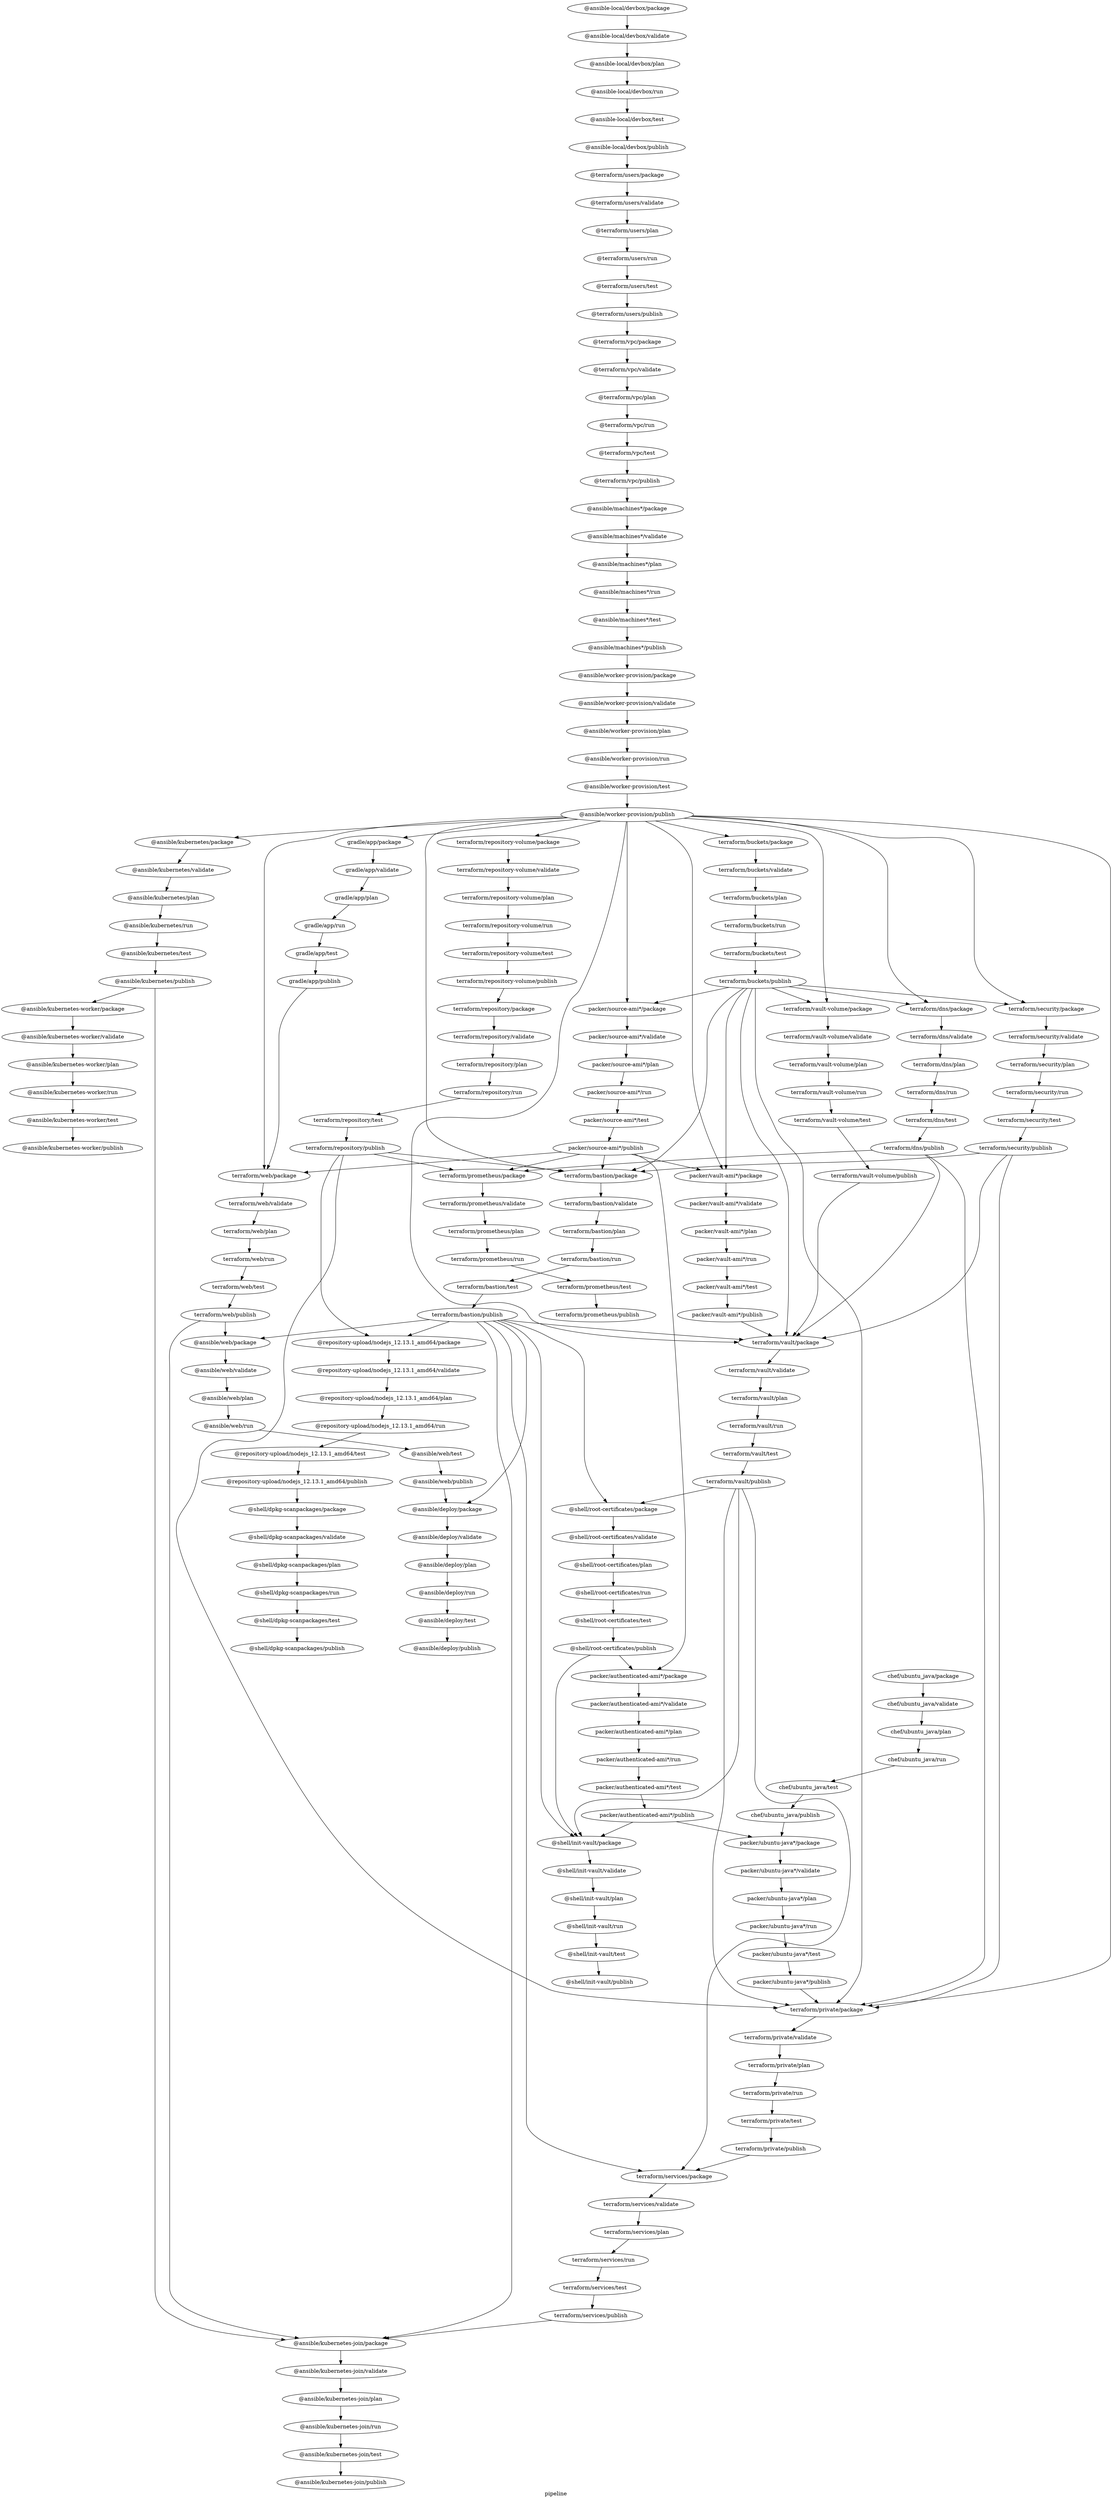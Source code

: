 digraph "G" {
label="pipeline";
rankdir=TB;
"packer/source-ami*/package";
"packer/source-ami*/validate";
"packer/source-ami*/plan";
"packer/source-ami*/run";
"packer/source-ami*/test";
"packer/source-ami*/publish";
"terraform/bastion/package";
"terraform/bastion/validate";
"terraform/bastion/plan";
"terraform/bastion/run";
"terraform/bastion/test";
"terraform/bastion/publish";
"packer/vault-ami*/package";
"packer/vault-ami*/validate";
"packer/vault-ami*/plan";
"packer/vault-ami*/run";
"packer/vault-ami*/test";
"packer/vault-ami*/publish";
"terraform/web/package";
"terraform/web/validate";
"terraform/web/plan";
"terraform/web/run";
"terraform/web/test";
"terraform/web/publish";
"@repository-upload/nodejs_12.13.1_amd64/package";
"@repository-upload/nodejs_12.13.1_amd64/validate";
"@repository-upload/nodejs_12.13.1_amd64/plan";
"@repository-upload/nodejs_12.13.1_amd64/run";
"@repository-upload/nodejs_12.13.1_amd64/test";
"@repository-upload/nodejs_12.13.1_amd64/publish";
"terraform/repository/package";
"terraform/repository/validate";
"terraform/repository/plan";
"terraform/repository/run";
"terraform/repository/test";
"terraform/repository/publish";
"@shell/dpkg-scanpackages/package";
"@shell/dpkg-scanpackages/validate";
"@shell/dpkg-scanpackages/plan";
"@shell/dpkg-scanpackages/run";
"@shell/dpkg-scanpackages/test";
"@shell/dpkg-scanpackages/publish";
"@ansible/kubernetes-join/package";
"@ansible/kubernetes-join/validate";
"@ansible/kubernetes-join/plan";
"@ansible/kubernetes-join/run";
"@ansible/kubernetes-join/test";
"@ansible/kubernetes-join/publish";
"terraform/services/package";
"terraform/services/validate";
"terraform/services/plan";
"terraform/services/run";
"terraform/services/test";
"terraform/services/publish";
"@ansible/kubernetes/package";
"@ansible/kubernetes/validate";
"@ansible/kubernetes/plan";
"@ansible/kubernetes/run";
"@ansible/kubernetes/test";
"@ansible/kubernetes/publish";
"@ansible/deploy/package";
"@ansible/deploy/validate";
"@ansible/deploy/plan";
"@ansible/deploy/run";
"@ansible/deploy/test";
"@ansible/deploy/publish";
"@ansible/web/package";
"@ansible/web/validate";
"@ansible/web/plan";
"@ansible/web/run";
"@ansible/web/test";
"@ansible/web/publish";
"@ansible/worker-provision/package";
"@ansible/worker-provision/validate";
"@ansible/worker-provision/plan";
"@ansible/worker-provision/run";
"@ansible/worker-provision/test";
"@ansible/worker-provision/publish";
"terraform/repository-volume/package";
"terraform/repository-volume/validate";
"terraform/repository-volume/plan";
"terraform/repository-volume/run";
"terraform/repository-volume/test";
"terraform/repository-volume/publish";
"terraform/private/package";
"terraform/private/validate";
"terraform/private/plan";
"terraform/private/run";
"terraform/private/test";
"terraform/private/publish";
"terraform/prometheus/package";
"terraform/prometheus/validate";
"terraform/prometheus/plan";
"terraform/prometheus/run";
"terraform/prometheus/test";
"terraform/prometheus/publish";
"gradle/app/package";
"gradle/app/validate";
"gradle/app/plan";
"gradle/app/run";
"gradle/app/test";
"gradle/app/publish";
"@ansible/kubernetes-worker/package";
"@ansible/kubernetes-worker/validate";
"@ansible/kubernetes-worker/plan";
"@ansible/kubernetes-worker/run";
"@ansible/kubernetes-worker/test";
"@ansible/kubernetes-worker/publish";
"terraform/buckets/package";
"terraform/buckets/validate";
"terraform/buckets/plan";
"terraform/buckets/run";
"terraform/buckets/test";
"terraform/buckets/publish";
"terraform/vault/package";
"terraform/vault/validate";
"terraform/vault/plan";
"terraform/vault/run";
"terraform/vault/test";
"terraform/vault/publish";
"terraform/dns/package";
"terraform/dns/validate";
"terraform/dns/plan";
"terraform/dns/run";
"terraform/dns/test";
"terraform/dns/publish";
"terraform/vault-volume/package";
"terraform/vault-volume/validate";
"terraform/vault-volume/plan";
"terraform/vault-volume/run";
"terraform/vault-volume/test";
"terraform/vault-volume/publish";
"terraform/security/package";
"terraform/security/validate";
"terraform/security/plan";
"terraform/security/run";
"terraform/security/test";
"terraform/security/publish";
"@terraform/vpc/package";
"@terraform/vpc/validate";
"@terraform/vpc/plan";
"@terraform/vpc/run";
"@terraform/vpc/test";
"@terraform/vpc/publish";
"@ansible/machines*/package";
"@ansible/machines*/validate";
"@ansible/machines*/plan";
"@ansible/machines*/run";
"@ansible/machines*/test";
"@ansible/machines*/publish";
"chef/ubuntu_java/package";
"chef/ubuntu_java/validate";
"chef/ubuntu_java/plan";
"chef/ubuntu_java/run";
"chef/ubuntu_java/test";
"chef/ubuntu_java/publish";
"packer/ubuntu-java*/package";
"packer/ubuntu-java*/validate";
"packer/ubuntu-java*/plan";
"packer/ubuntu-java*/run";
"packer/ubuntu-java*/test";
"packer/ubuntu-java*/publish";
"@ansible-local/devbox/package";
"@ansible-local/devbox/validate";
"@ansible-local/devbox/plan";
"@ansible-local/devbox/run";
"@ansible-local/devbox/test";
"@ansible-local/devbox/publish";
"@terraform/users/package";
"@terraform/users/validate";
"@terraform/users/plan";
"@terraform/users/run";
"@terraform/users/test";
"@terraform/users/publish";
"@shell/root-certificates/package";
"@shell/root-certificates/validate";
"@shell/root-certificates/plan";
"@shell/root-certificates/run";
"@shell/root-certificates/test";
"@shell/root-certificates/publish";
"@shell/init-vault/package";
"@shell/init-vault/validate";
"@shell/init-vault/plan";
"@shell/init-vault/run";
"@shell/init-vault/test";
"@shell/init-vault/publish";
"packer/authenticated-ami*/package";
"packer/authenticated-ami*/validate";
"packer/authenticated-ami*/plan";
"packer/authenticated-ami*/run";
"packer/authenticated-ami*/test";
"packer/authenticated-ami*/publish";
"packer/source-ami*/package" -> "packer/source-ami*/validate"  [key=0];
"packer/source-ami*/validate" -> "packer/source-ami*/plan"  [key=0];
"packer/source-ami*/plan" -> "packer/source-ami*/run"  [key=0];
"packer/source-ami*/run" -> "packer/source-ami*/test"  [key=0];
"packer/source-ami*/test" -> "packer/source-ami*/publish"  [key=0];
"packer/source-ami*/publish" -> "terraform/bastion/package"  [key=0];
"packer/source-ami*/publish" -> "packer/vault-ami*/package"  [key=0];
"packer/source-ami*/publish" -> "terraform/web/package"  [key=0];
"packer/source-ami*/publish" -> "terraform/prometheus/package"  [key=0];
"packer/source-ami*/publish" -> "packer/authenticated-ami*/package"  [key=0];
"terraform/bastion/package" -> "terraform/bastion/validate"  [key=0];
"terraform/bastion/validate" -> "terraform/bastion/plan"  [key=0];
"terraform/bastion/plan" -> "terraform/bastion/run"  [key=0];
"terraform/bastion/run" -> "terraform/bastion/test"  [key=0];
"terraform/bastion/test" -> "terraform/bastion/publish"  [key=0];
"terraform/bastion/publish" -> "@repository-upload/nodejs_12.13.1_amd64/package"  [key=0];
"terraform/bastion/publish" -> "@ansible/kubernetes-join/package"  [key=0];
"terraform/bastion/publish" -> "terraform/services/package"  [key=0];
"terraform/bastion/publish" -> "@ansible/deploy/package"  [key=0];
"terraform/bastion/publish" -> "@ansible/web/package"  [key=0];
"terraform/bastion/publish" -> "terraform/vault/package"  [key=0];
"terraform/bastion/publish" -> "@shell/root-certificates/package"  [key=0];
"terraform/bastion/publish" -> "@shell/init-vault/package"  [key=0];
"packer/vault-ami*/package" -> "packer/vault-ami*/validate"  [key=0];
"packer/vault-ami*/validate" -> "packer/vault-ami*/plan"  [key=0];
"packer/vault-ami*/plan" -> "packer/vault-ami*/run"  [key=0];
"packer/vault-ami*/run" -> "packer/vault-ami*/test"  [key=0];
"packer/vault-ami*/test" -> "packer/vault-ami*/publish"  [key=0];
"packer/vault-ami*/publish" -> "terraform/vault/package"  [key=0];
"terraform/web/package" -> "terraform/web/validate"  [key=0];
"terraform/web/validate" -> "terraform/web/plan"  [key=0];
"terraform/web/plan" -> "terraform/web/run"  [key=0];
"terraform/web/run" -> "terraform/web/test"  [key=0];
"terraform/web/test" -> "terraform/web/publish"  [key=0];
"terraform/web/publish" -> "@ansible/kubernetes-join/package"  [key=0];
"terraform/web/publish" -> "@ansible/web/package"  [key=0];
"@repository-upload/nodejs_12.13.1_amd64/package" -> "@repository-upload/nodejs_12.13.1_amd64/validate"  [key=0];
"@repository-upload/nodejs_12.13.1_amd64/validate" -> "@repository-upload/nodejs_12.13.1_amd64/plan"  [key=0];
"@repository-upload/nodejs_12.13.1_amd64/plan" -> "@repository-upload/nodejs_12.13.1_amd64/run"  [key=0];
"@repository-upload/nodejs_12.13.1_amd64/run" -> "@repository-upload/nodejs_12.13.1_amd64/test"  [key=0];
"@repository-upload/nodejs_12.13.1_amd64/test" -> "@repository-upload/nodejs_12.13.1_amd64/publish"  [key=0];
"@repository-upload/nodejs_12.13.1_amd64/publish" -> "@shell/dpkg-scanpackages/package"  [key=0];
"terraform/repository/package" -> "terraform/repository/validate"  [key=0];
"terraform/repository/validate" -> "terraform/repository/plan"  [key=0];
"terraform/repository/plan" -> "terraform/repository/run"  [key=0];
"terraform/repository/run" -> "terraform/repository/test"  [key=0];
"terraform/repository/test" -> "terraform/repository/publish"  [key=0];
"terraform/repository/publish" -> "terraform/bastion/package"  [key=0];
"terraform/repository/publish" -> "@repository-upload/nodejs_12.13.1_amd64/package"  [key=0];
"terraform/repository/publish" -> "terraform/private/package"  [key=0];
"terraform/repository/publish" -> "terraform/prometheus/package"  [key=0];
"@shell/dpkg-scanpackages/package" -> "@shell/dpkg-scanpackages/validate"  [key=0];
"@shell/dpkg-scanpackages/validate" -> "@shell/dpkg-scanpackages/plan"  [key=0];
"@shell/dpkg-scanpackages/plan" -> "@shell/dpkg-scanpackages/run"  [key=0];
"@shell/dpkg-scanpackages/run" -> "@shell/dpkg-scanpackages/test"  [key=0];
"@shell/dpkg-scanpackages/test" -> "@shell/dpkg-scanpackages/publish"  [key=0];
"@ansible/kubernetes-join/package" -> "@ansible/kubernetes-join/validate"  [key=0];
"@ansible/kubernetes-join/validate" -> "@ansible/kubernetes-join/plan"  [key=0];
"@ansible/kubernetes-join/plan" -> "@ansible/kubernetes-join/run"  [key=0];
"@ansible/kubernetes-join/run" -> "@ansible/kubernetes-join/test"  [key=0];
"@ansible/kubernetes-join/test" -> "@ansible/kubernetes-join/publish"  [key=0];
"terraform/services/package" -> "terraform/services/validate"  [key=0];
"terraform/services/validate" -> "terraform/services/plan"  [key=0];
"terraform/services/plan" -> "terraform/services/run"  [key=0];
"terraform/services/run" -> "terraform/services/test"  [key=0];
"terraform/services/test" -> "terraform/services/publish"  [key=0];
"terraform/services/publish" -> "@ansible/kubernetes-join/package"  [key=0];
"@ansible/kubernetes/package" -> "@ansible/kubernetes/validate"  [key=0];
"@ansible/kubernetes/validate" -> "@ansible/kubernetes/plan"  [key=0];
"@ansible/kubernetes/plan" -> "@ansible/kubernetes/run"  [key=0];
"@ansible/kubernetes/run" -> "@ansible/kubernetes/test"  [key=0];
"@ansible/kubernetes/test" -> "@ansible/kubernetes/publish"  [key=0];
"@ansible/kubernetes/publish" -> "@ansible/kubernetes-join/package"  [key=0];
"@ansible/kubernetes/publish" -> "@ansible/kubernetes-worker/package"  [key=0];
"@ansible/deploy/package" -> "@ansible/deploy/validate"  [key=0];
"@ansible/deploy/validate" -> "@ansible/deploy/plan"  [key=0];
"@ansible/deploy/plan" -> "@ansible/deploy/run"  [key=0];
"@ansible/deploy/run" -> "@ansible/deploy/test"  [key=0];
"@ansible/deploy/test" -> "@ansible/deploy/publish"  [key=0];
"@ansible/web/package" -> "@ansible/web/validate"  [key=0];
"@ansible/web/validate" -> "@ansible/web/plan"  [key=0];
"@ansible/web/plan" -> "@ansible/web/run"  [key=0];
"@ansible/web/run" -> "@ansible/web/test"  [key=0];
"@ansible/web/test" -> "@ansible/web/publish"  [key=0];
"@ansible/web/publish" -> "@ansible/deploy/package"  [key=0];
"@ansible/worker-provision/package" -> "@ansible/worker-provision/validate"  [key=0];
"@ansible/worker-provision/validate" -> "@ansible/worker-provision/plan"  [key=0];
"@ansible/worker-provision/plan" -> "@ansible/worker-provision/run"  [key=0];
"@ansible/worker-provision/run" -> "@ansible/worker-provision/test"  [key=0];
"@ansible/worker-provision/test" -> "@ansible/worker-provision/publish"  [key=0];
"@ansible/worker-provision/publish" -> "packer/source-ami*/package"  [key=0];
"@ansible/worker-provision/publish" -> "terraform/bastion/package"  [key=0];
"@ansible/worker-provision/publish" -> "packer/vault-ami*/package"  [key=0];
"@ansible/worker-provision/publish" -> "terraform/web/package"  [key=0];
"@ansible/worker-provision/publish" -> "@ansible/kubernetes/package"  [key=0];
"@ansible/worker-provision/publish" -> "terraform/repository-volume/package"  [key=0];
"@ansible/worker-provision/publish" -> "terraform/private/package"  [key=0];
"@ansible/worker-provision/publish" -> "gradle/app/package"  [key=0];
"@ansible/worker-provision/publish" -> "terraform/buckets/package"  [key=0];
"@ansible/worker-provision/publish" -> "terraform/vault/package"  [key=0];
"@ansible/worker-provision/publish" -> "terraform/dns/package"  [key=0];
"@ansible/worker-provision/publish" -> "terraform/vault-volume/package"  [key=0];
"@ansible/worker-provision/publish" -> "terraform/security/package"  [key=0];
"terraform/repository-volume/package" -> "terraform/repository-volume/validate"  [key=0];
"terraform/repository-volume/validate" -> "terraform/repository-volume/plan"  [key=0];
"terraform/repository-volume/plan" -> "terraform/repository-volume/run"  [key=0];
"terraform/repository-volume/run" -> "terraform/repository-volume/test"  [key=0];
"terraform/repository-volume/test" -> "terraform/repository-volume/publish"  [key=0];
"terraform/repository-volume/publish" -> "terraform/repository/package"  [key=0];
"terraform/private/package" -> "terraform/private/validate"  [key=0];
"terraform/private/validate" -> "terraform/private/plan"  [key=0];
"terraform/private/plan" -> "terraform/private/run"  [key=0];
"terraform/private/run" -> "terraform/private/test"  [key=0];
"terraform/private/test" -> "terraform/private/publish"  [key=0];
"terraform/private/publish" -> "terraform/services/package"  [key=0];
"terraform/prometheus/package" -> "terraform/prometheus/validate"  [key=0];
"terraform/prometheus/validate" -> "terraform/prometheus/plan"  [key=0];
"terraform/prometheus/plan" -> "terraform/prometheus/run"  [key=0];
"terraform/prometheus/run" -> "terraform/prometheus/test"  [key=0];
"terraform/prometheus/test" -> "terraform/prometheus/publish"  [key=0];
"gradle/app/package" -> "gradle/app/validate"  [key=0];
"gradle/app/validate" -> "gradle/app/plan"  [key=0];
"gradle/app/plan" -> "gradle/app/run"  [key=0];
"gradle/app/run" -> "gradle/app/test"  [key=0];
"gradle/app/test" -> "gradle/app/publish"  [key=0];
"gradle/app/publish" -> "terraform/web/package"  [key=0];
"@ansible/kubernetes-worker/package" -> "@ansible/kubernetes-worker/validate"  [key=0];
"@ansible/kubernetes-worker/validate" -> "@ansible/kubernetes-worker/plan"  [key=0];
"@ansible/kubernetes-worker/plan" -> "@ansible/kubernetes-worker/run"  [key=0];
"@ansible/kubernetes-worker/run" -> "@ansible/kubernetes-worker/test"  [key=0];
"@ansible/kubernetes-worker/test" -> "@ansible/kubernetes-worker/publish"  [key=0];
"terraform/buckets/package" -> "terraform/buckets/validate"  [key=0];
"terraform/buckets/validate" -> "terraform/buckets/plan"  [key=0];
"terraform/buckets/plan" -> "terraform/buckets/run"  [key=0];
"terraform/buckets/run" -> "terraform/buckets/test"  [key=0];
"terraform/buckets/test" -> "terraform/buckets/publish"  [key=0];
"terraform/buckets/publish" -> "packer/source-ami*/package"  [key=0];
"terraform/buckets/publish" -> "terraform/bastion/package"  [key=0];
"terraform/buckets/publish" -> "packer/vault-ami*/package"  [key=0];
"terraform/buckets/publish" -> "terraform/private/package"  [key=0];
"terraform/buckets/publish" -> "terraform/vault/package"  [key=0];
"terraform/buckets/publish" -> "terraform/dns/package"  [key=0];
"terraform/buckets/publish" -> "terraform/vault-volume/package"  [key=0];
"terraform/buckets/publish" -> "terraform/security/package"  [key=0];
"terraform/vault/package" -> "terraform/vault/validate"  [key=0];
"terraform/vault/validate" -> "terraform/vault/plan"  [key=0];
"terraform/vault/plan" -> "terraform/vault/run"  [key=0];
"terraform/vault/run" -> "terraform/vault/test"  [key=0];
"terraform/vault/test" -> "terraform/vault/publish"  [key=0];
"terraform/vault/publish" -> "terraform/services/package"  [key=0];
"terraform/vault/publish" -> "terraform/private/package"  [key=0];
"terraform/vault/publish" -> "@shell/root-certificates/package"  [key=0];
"terraform/vault/publish" -> "@shell/init-vault/package"  [key=0];
"terraform/dns/package" -> "terraform/dns/validate"  [key=0];
"terraform/dns/validate" -> "terraform/dns/plan"  [key=0];
"terraform/dns/plan" -> "terraform/dns/run"  [key=0];
"terraform/dns/run" -> "terraform/dns/test"  [key=0];
"terraform/dns/test" -> "terraform/dns/publish"  [key=0];
"terraform/dns/publish" -> "terraform/private/package"  [key=0];
"terraform/dns/publish" -> "terraform/prometheus/package"  [key=0];
"terraform/dns/publish" -> "terraform/vault/package"  [key=0];
"terraform/vault-volume/package" -> "terraform/vault-volume/validate"  [key=0];
"terraform/vault-volume/validate" -> "terraform/vault-volume/plan"  [key=0];
"terraform/vault-volume/plan" -> "terraform/vault-volume/run"  [key=0];
"terraform/vault-volume/run" -> "terraform/vault-volume/test"  [key=0];
"terraform/vault-volume/test" -> "terraform/vault-volume/publish"  [key=0];
"terraform/vault-volume/publish" -> "terraform/vault/package"  [key=0];
"terraform/security/package" -> "terraform/security/validate"  [key=0];
"terraform/security/validate" -> "terraform/security/plan"  [key=0];
"terraform/security/plan" -> "terraform/security/run"  [key=0];
"terraform/security/run" -> "terraform/security/test"  [key=0];
"terraform/security/test" -> "terraform/security/publish"  [key=0];
"terraform/security/publish" -> "terraform/bastion/package"  [key=0];
"terraform/security/publish" -> "terraform/private/package"  [key=0];
"terraform/security/publish" -> "terraform/vault/package"  [key=0];
"@terraform/vpc/package" -> "@terraform/vpc/validate"  [key=0];
"@terraform/vpc/validate" -> "@terraform/vpc/plan"  [key=0];
"@terraform/vpc/plan" -> "@terraform/vpc/run"  [key=0];
"@terraform/vpc/run" -> "@terraform/vpc/test"  [key=0];
"@terraform/vpc/test" -> "@terraform/vpc/publish"  [key=0];
"@terraform/vpc/publish" -> "@ansible/machines*/package"  [key=0];
"@ansible/machines*/package" -> "@ansible/machines*/validate"  [key=0];
"@ansible/machines*/validate" -> "@ansible/machines*/plan"  [key=0];
"@ansible/machines*/plan" -> "@ansible/machines*/run"  [key=0];
"@ansible/machines*/run" -> "@ansible/machines*/test"  [key=0];
"@ansible/machines*/test" -> "@ansible/machines*/publish"  [key=0];
"@ansible/machines*/publish" -> "@ansible/worker-provision/package"  [key=0];
"chef/ubuntu_java/package" -> "chef/ubuntu_java/validate"  [key=0];
"chef/ubuntu_java/validate" -> "chef/ubuntu_java/plan"  [key=0];
"chef/ubuntu_java/plan" -> "chef/ubuntu_java/run"  [key=0];
"chef/ubuntu_java/run" -> "chef/ubuntu_java/test"  [key=0];
"chef/ubuntu_java/test" -> "chef/ubuntu_java/publish"  [key=0];
"chef/ubuntu_java/publish" -> "packer/ubuntu-java*/package"  [key=0];
"packer/ubuntu-java*/package" -> "packer/ubuntu-java*/validate"  [key=0];
"packer/ubuntu-java*/validate" -> "packer/ubuntu-java*/plan"  [key=0];
"packer/ubuntu-java*/plan" -> "packer/ubuntu-java*/run"  [key=0];
"packer/ubuntu-java*/run" -> "packer/ubuntu-java*/test"  [key=0];
"packer/ubuntu-java*/test" -> "packer/ubuntu-java*/publish"  [key=0];
"packer/ubuntu-java*/publish" -> "terraform/private/package"  [key=0];
"@ansible-local/devbox/package" -> "@ansible-local/devbox/validate"  [key=0];
"@ansible-local/devbox/validate" -> "@ansible-local/devbox/plan"  [key=0];
"@ansible-local/devbox/plan" -> "@ansible-local/devbox/run"  [key=0];
"@ansible-local/devbox/run" -> "@ansible-local/devbox/test"  [key=0];
"@ansible-local/devbox/test" -> "@ansible-local/devbox/publish"  [key=0];
"@ansible-local/devbox/publish" -> "@terraform/users/package"  [key=0];
"@terraform/users/package" -> "@terraform/users/validate"  [key=0];
"@terraform/users/validate" -> "@terraform/users/plan"  [key=0];
"@terraform/users/plan" -> "@terraform/users/run"  [key=0];
"@terraform/users/run" -> "@terraform/users/test"  [key=0];
"@terraform/users/test" -> "@terraform/users/publish"  [key=0];
"@terraform/users/publish" -> "@terraform/vpc/package"  [key=0];
"@shell/root-certificates/package" -> "@shell/root-certificates/validate"  [key=0];
"@shell/root-certificates/validate" -> "@shell/root-certificates/plan"  [key=0];
"@shell/root-certificates/plan" -> "@shell/root-certificates/run"  [key=0];
"@shell/root-certificates/run" -> "@shell/root-certificates/test"  [key=0];
"@shell/root-certificates/test" -> "@shell/root-certificates/publish"  [key=0];
"@shell/root-certificates/publish" -> "@shell/init-vault/package"  [key=0];
"@shell/root-certificates/publish" -> "packer/authenticated-ami*/package"  [key=0];
"@shell/init-vault/package" -> "@shell/init-vault/validate"  [key=0];
"@shell/init-vault/validate" -> "@shell/init-vault/plan"  [key=0];
"@shell/init-vault/plan" -> "@shell/init-vault/run"  [key=0];
"@shell/init-vault/run" -> "@shell/init-vault/test"  [key=0];
"@shell/init-vault/test" -> "@shell/init-vault/publish"  [key=0];
"packer/authenticated-ami*/package" -> "packer/authenticated-ami*/validate"  [key=0];
"packer/authenticated-ami*/validate" -> "packer/authenticated-ami*/plan"  [key=0];
"packer/authenticated-ami*/plan" -> "packer/authenticated-ami*/run"  [key=0];
"packer/authenticated-ami*/run" -> "packer/authenticated-ami*/test"  [key=0];
"packer/authenticated-ami*/test" -> "packer/authenticated-ami*/publish"  [key=0];
"packer/authenticated-ami*/publish" -> "packer/ubuntu-java*/package"  [key=0];
"packer/authenticated-ami*/publish" -> "@shell/init-vault/package"  [key=0];
}
